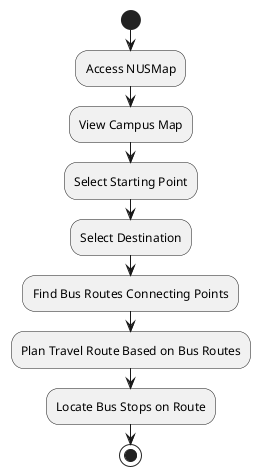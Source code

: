 @startuml NUSMap Activity Diagram

start
:Access NUSMap;
:View Campus Map;
:Select Starting Point;
:Select Destination;
:Find Bus Routes Connecting Points;
:Plan Travel Route Based on Bus Routes;
:Locate Bus Stops on Route;
stop

@enduml
